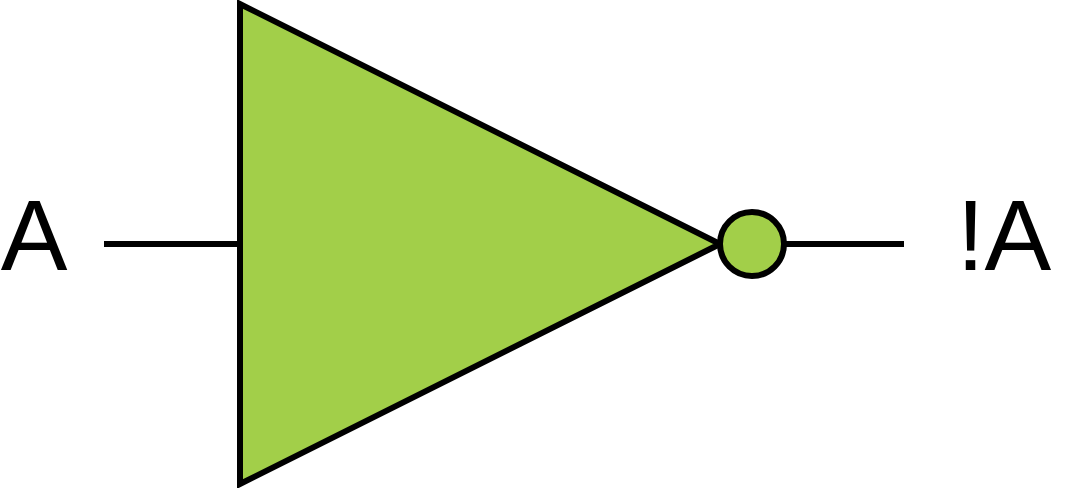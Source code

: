 <mxfile version="20.2.3" type="device"><diagram id="tFPdtOKYiH6UtCTCFxdF" name="Page-1"><mxGraphModel dx="1102" dy="745" grid="1" gridSize="10" guides="1" tooltips="1" connect="1" arrows="1" fold="1" page="1" pageScale="1" pageWidth="1100" pageHeight="850" math="0" shadow="0"><root><mxCell id="0"/><mxCell id="1" parent="0"/><mxCell id="6OJkeQXri4oJ7TsU05Rw-10" value="&lt;font style=&quot;font-size: 50px&quot;&gt;A&lt;/font&gt;" style="text;html=1;strokeColor=none;fillColor=none;align=center;verticalAlign=middle;whiteSpace=wrap;rounded=0;" parent="1" vertex="1"><mxGeometry x="270" y="285" width="30" height="30" as="geometry"/></mxCell><mxCell id="6OJkeQXri4oJ7TsU05Rw-12" value="&lt;span style=&quot;font-size: 50px&quot;&gt;!A&lt;/span&gt;" style="text;html=1;strokeColor=none;fillColor=none;align=center;verticalAlign=middle;whiteSpace=wrap;rounded=0;" parent="1" vertex="1"><mxGeometry x="740" y="285" width="60" height="30" as="geometry"/></mxCell><mxCell id="Q3J9c80Vc3w-Dmw3uYrw-1" value="" style="verticalLabelPosition=bottom;shadow=0;dashed=0;align=center;html=1;verticalAlign=top;shape=mxgraph.electrical.logic_gates.inverter_2;strokeWidth=3;fillColor=#A2CF49;aspect=fixed;" vertex="1" parent="1"><mxGeometry x="320" y="185" width="400" height="240" as="geometry"/></mxCell></root></mxGraphModel></diagram></mxfile>